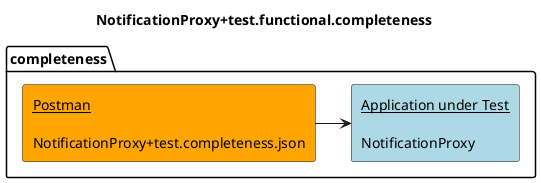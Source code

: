 @startuml np-completeness-components

skinparam componentStyle rectangle

title
NotificationProxy+test.functional.completeness
end title

package "completeness" {
  component [<u>Postman</u>\n\nNotificationProxy+test.completeness.json] as TCC #Orange 
  component [<u>Application under Test</u>\n\nNotificationProxy] as AUT #LightBlue 

  TCC -> AUT

}

@enduml